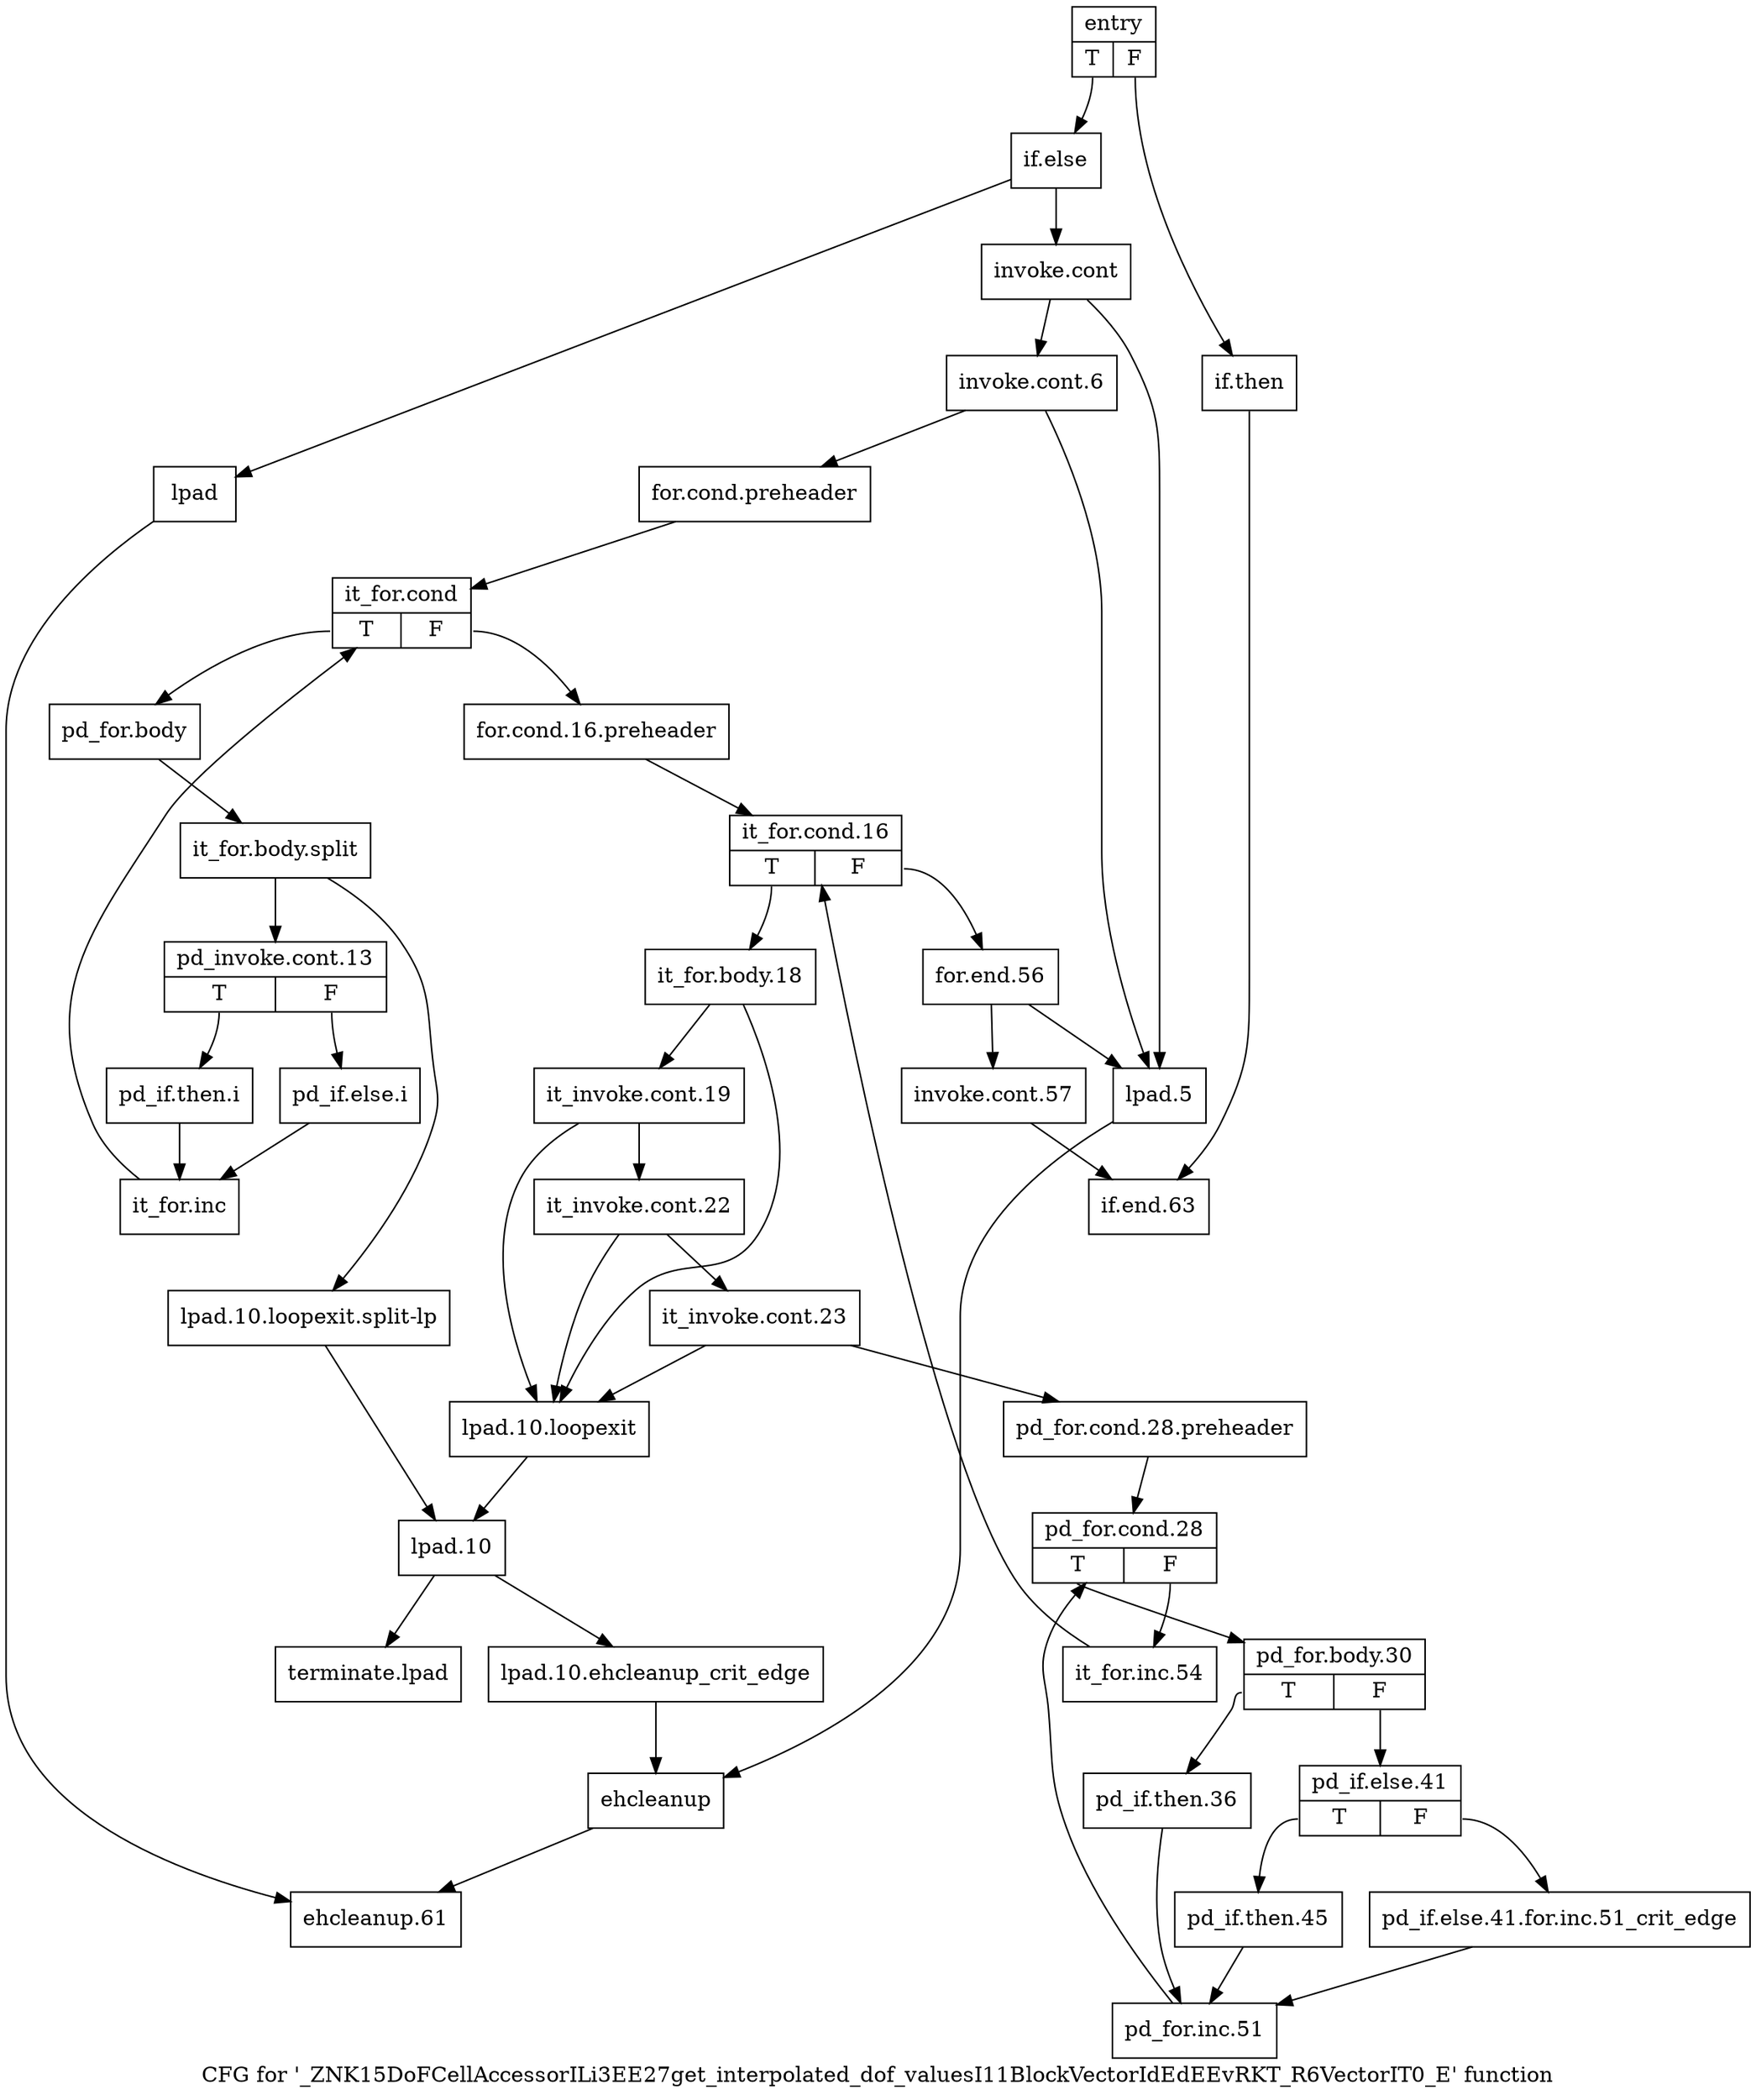 digraph "CFG for '_ZNK15DoFCellAccessorILi3EE27get_interpolated_dof_valuesI11BlockVectorIdEdEEvRKT_R6VectorIT0_E' function" {
	label="CFG for '_ZNK15DoFCellAccessorILi3EE27get_interpolated_dof_valuesI11BlockVectorIdEdEEvRKT_R6VectorIT0_E' function";

	Node0x3f08550 [shape=record,label="{entry|{<s0>T|<s1>F}}"];
	Node0x3f08550:s0 -> Node0x3f085f0;
	Node0x3f08550:s1 -> Node0x3f085a0;
	Node0x3f085a0 [shape=record,label="{if.then}"];
	Node0x3f085a0 -> Node0x3f090e0;
	Node0x3f085f0 [shape=record,label="{if.else}"];
	Node0x3f085f0 -> Node0x3f08640;
	Node0x3f085f0 -> Node0x3f08960;
	Node0x3f08640 [shape=record,label="{invoke.cont}"];
	Node0x3f08640 -> Node0x3f08690;
	Node0x3f08640 -> Node0x3f089b0;
	Node0x3f08690 [shape=record,label="{invoke.cont.6}"];
	Node0x3f08690 -> Node0x3f086e0;
	Node0x3f08690 -> Node0x3f089b0;
	Node0x3f086e0 [shape=record,label="{for.cond.preheader}"];
	Node0x3f086e0 -> Node0x3f08730;
	Node0x3f08730 [shape=record,label="{it_for.cond|{<s0>T|<s1>F}}"];
	Node0x3f08730:s0 -> Node0x3f087d0;
	Node0x3f08730:s1 -> Node0x3f08780;
	Node0x3f08780 [shape=record,label="{for.cond.16.preheader}"];
	Node0x3f08780 -> Node0x3f08b40;
	Node0x3f087d0 [shape=record,label="{pd_for.body}"];
	Node0x3f087d0 -> Node0x9b8a120;
	Node0x9b8a120 [shape=record,label="{it_for.body.split}"];
	Node0x9b8a120 -> Node0x3f08820;
	Node0x9b8a120 -> Node0x3f08a50;
	Node0x3f08820 [shape=record,label="{pd_invoke.cont.13|{<s0>T|<s1>F}}"];
	Node0x3f08820:s0 -> Node0x3f08870;
	Node0x3f08820:s1 -> Node0x3f088c0;
	Node0x3f08870 [shape=record,label="{pd_if.then.i}"];
	Node0x3f08870 -> Node0x3f08910;
	Node0x3f088c0 [shape=record,label="{pd_if.else.i}"];
	Node0x3f088c0 -> Node0x3f08910;
	Node0x3f08910 [shape=record,label="{it_for.inc}"];
	Node0x3f08910 -> Node0x3f08730;
	Node0x3f08960 [shape=record,label="{lpad}"];
	Node0x3f08960 -> Node0x3f09090;
	Node0x3f089b0 [shape=record,label="{lpad.5}"];
	Node0x3f089b0 -> Node0x3f09040;
	Node0x3f08a00 [shape=record,label="{lpad.10.loopexit}"];
	Node0x3f08a00 -> Node0x3f08aa0;
	Node0x3f08a50 [shape=record,label="{lpad.10.loopexit.split-lp}"];
	Node0x3f08a50 -> Node0x3f08aa0;
	Node0x3f08aa0 [shape=record,label="{lpad.10}"];
	Node0x3f08aa0 -> Node0x3f08af0;
	Node0x3f08aa0 -> Node0x3f09130;
	Node0x3f08af0 [shape=record,label="{lpad.10.ehcleanup_crit_edge}"];
	Node0x3f08af0 -> Node0x3f09040;
	Node0x3f08b40 [shape=record,label="{it_for.cond.16|{<s0>T|<s1>F}}"];
	Node0x3f08b40:s0 -> Node0x3f08b90;
	Node0x3f08b40:s1 -> Node0x3f08fa0;
	Node0x3f08b90 [shape=record,label="{it_for.body.18}"];
	Node0x3f08b90 -> Node0x3f08be0;
	Node0x3f08b90 -> Node0x3f08a00;
	Node0x3f08be0 [shape=record,label="{it_invoke.cont.19}"];
	Node0x3f08be0 -> Node0x3f08c30;
	Node0x3f08be0 -> Node0x3f08a00;
	Node0x3f08c30 [shape=record,label="{it_invoke.cont.22}"];
	Node0x3f08c30 -> Node0x3f08c80;
	Node0x3f08c30 -> Node0x3f08a00;
	Node0x3f08c80 [shape=record,label="{it_invoke.cont.23}"];
	Node0x3f08c80 -> Node0x3f08cd0;
	Node0x3f08c80 -> Node0x3f08a00;
	Node0x3f08cd0 [shape=record,label="{pd_for.cond.28.preheader}"];
	Node0x3f08cd0 -> Node0x3f08d20;
	Node0x3f08d20 [shape=record,label="{pd_for.cond.28|{<s0>T|<s1>F}}"];
	Node0x3f08d20:s0 -> Node0x3f08d70;
	Node0x3f08d20:s1 -> Node0x3f08f50;
	Node0x3f08d70 [shape=record,label="{pd_for.body.30|{<s0>T|<s1>F}}"];
	Node0x3f08d70:s0 -> Node0x3f08dc0;
	Node0x3f08d70:s1 -> Node0x3f08e10;
	Node0x3f08dc0 [shape=record,label="{pd_if.then.36}"];
	Node0x3f08dc0 -> Node0x3f08f00;
	Node0x3f08e10 [shape=record,label="{pd_if.else.41|{<s0>T|<s1>F}}"];
	Node0x3f08e10:s0 -> Node0x3f08eb0;
	Node0x3f08e10:s1 -> Node0x3f08e60;
	Node0x3f08e60 [shape=record,label="{pd_if.else.41.for.inc.51_crit_edge}"];
	Node0x3f08e60 -> Node0x3f08f00;
	Node0x3f08eb0 [shape=record,label="{pd_if.then.45}"];
	Node0x3f08eb0 -> Node0x3f08f00;
	Node0x3f08f00 [shape=record,label="{pd_for.inc.51}"];
	Node0x3f08f00 -> Node0x3f08d20;
	Node0x3f08f50 [shape=record,label="{it_for.inc.54}"];
	Node0x3f08f50 -> Node0x3f08b40;
	Node0x3f08fa0 [shape=record,label="{for.end.56}"];
	Node0x3f08fa0 -> Node0x3f08ff0;
	Node0x3f08fa0 -> Node0x3f089b0;
	Node0x3f08ff0 [shape=record,label="{invoke.cont.57}"];
	Node0x3f08ff0 -> Node0x3f090e0;
	Node0x3f09040 [shape=record,label="{ehcleanup}"];
	Node0x3f09040 -> Node0x3f09090;
	Node0x3f09090 [shape=record,label="{ehcleanup.61}"];
	Node0x3f090e0 [shape=record,label="{if.end.63}"];
	Node0x3f09130 [shape=record,label="{terminate.lpad}"];
}
